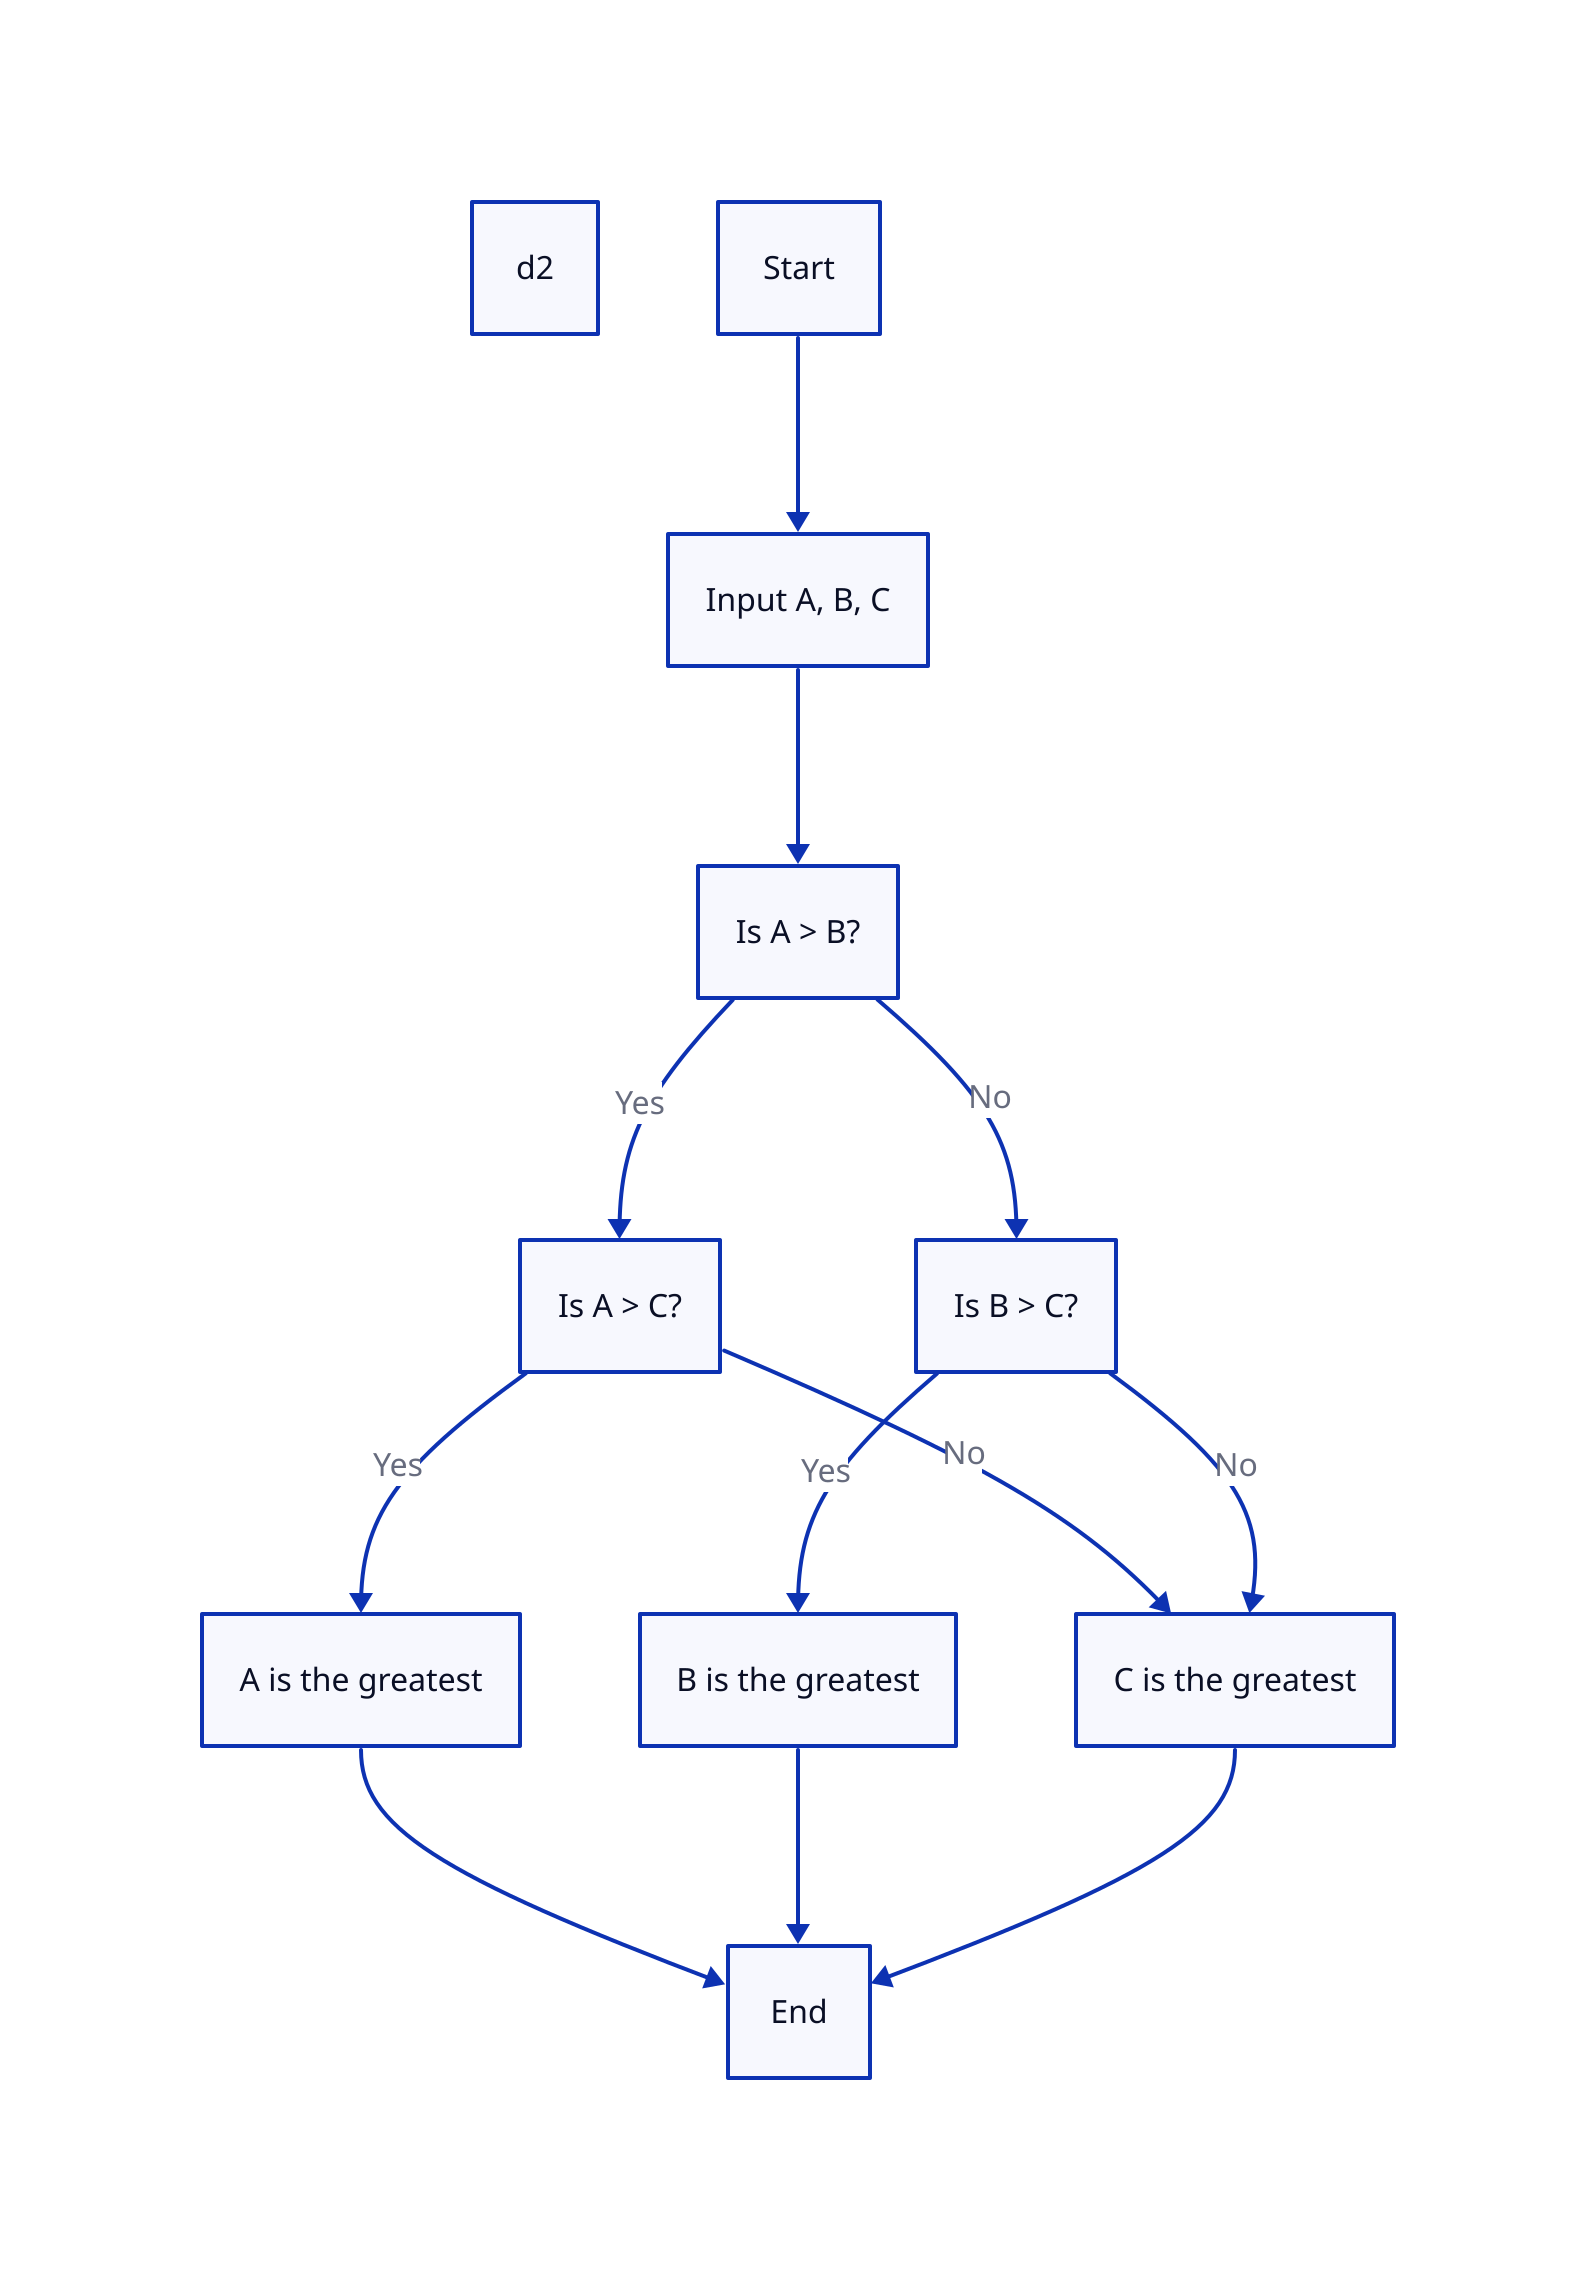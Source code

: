d2
direction: down

start: "Start"
input: "Input A, B, C"
cond1: "Is A > B?"
cond2: "Is A > C?"
cond3: "Is B > C?"
a_greatest: "A is the greatest"
b_greatest: "B is the greatest"
c_greatest: "C is the greatest"
end: "End"

start -> input
input -> cond1
cond1 -> cond2: Yes
cond1 -> cond3: No
cond2 -> a_greatest: Yes
cond2 -> c_greatest: No
cond3 -> b_greatest: Yes
cond3 -> c_greatest: No
a_greatest -> end
b_greatest -> end
c_greatest -> end